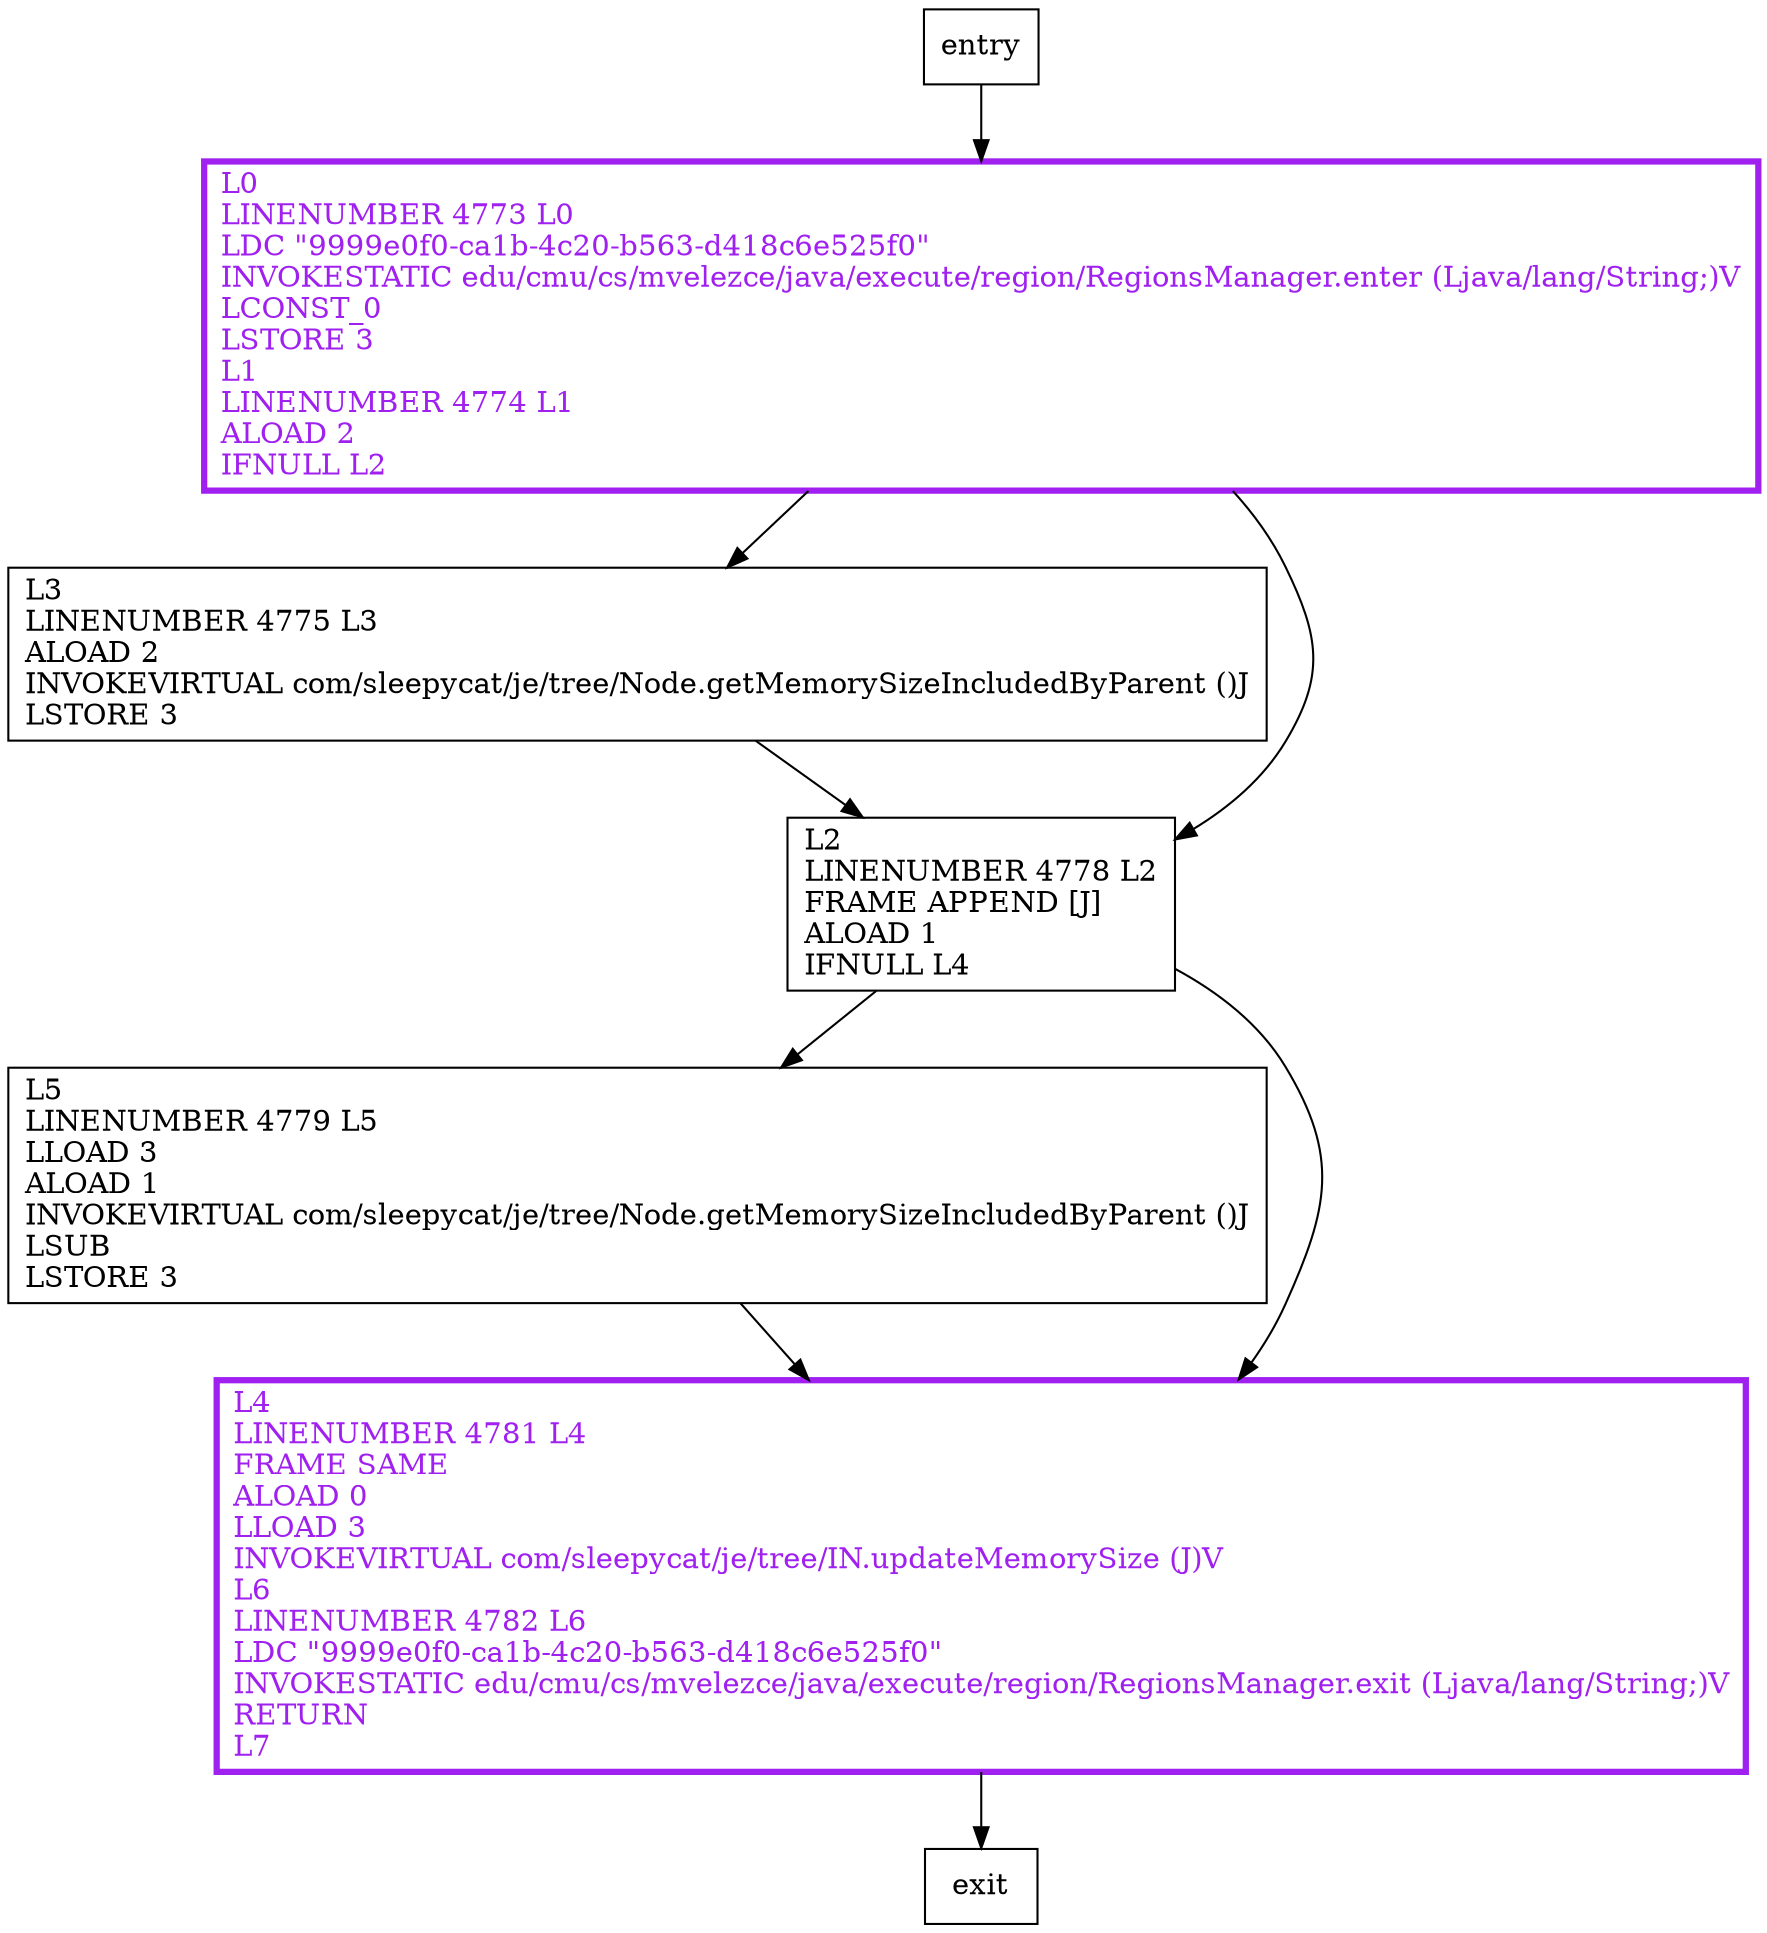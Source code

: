digraph updateMemorySize {
node [shape=record];
1564110809 [label="L3\lLINENUMBER 4775 L3\lALOAD 2\lINVOKEVIRTUAL com/sleepycat/je/tree/Node.getMemorySizeIncludedByParent ()J\lLSTORE 3\l"];
794223501 [label="L5\lLINENUMBER 4779 L5\lLLOAD 3\lALOAD 1\lINVOKEVIRTUAL com/sleepycat/je/tree/Node.getMemorySizeIncludedByParent ()J\lLSUB\lLSTORE 3\l"];
1758424671 [label="L0\lLINENUMBER 4773 L0\lLDC \"9999e0f0-ca1b-4c20-b563-d418c6e525f0\"\lINVOKESTATIC edu/cmu/cs/mvelezce/java/execute/region/RegionsManager.enter (Ljava/lang/String;)V\lLCONST_0\lLSTORE 3\lL1\lLINENUMBER 4774 L1\lALOAD 2\lIFNULL L2\l"];
1125542122 [label="L2\lLINENUMBER 4778 L2\lFRAME APPEND [J]\lALOAD 1\lIFNULL L4\l"];
1014550475 [label="L4\lLINENUMBER 4781 L4\lFRAME SAME\lALOAD 0\lLLOAD 3\lINVOKEVIRTUAL com/sleepycat/je/tree/IN.updateMemorySize (J)V\lL6\lLINENUMBER 4782 L6\lLDC \"9999e0f0-ca1b-4c20-b563-d418c6e525f0\"\lINVOKESTATIC edu/cmu/cs/mvelezce/java/execute/region/RegionsManager.exit (Ljava/lang/String;)V\lRETURN\lL7\l"];
entry;
exit;
1564110809 -> 1125542122
794223501 -> 1014550475
entry -> 1758424671
1758424671 -> 1564110809
1758424671 -> 1125542122
1125542122 -> 794223501
1125542122 -> 1014550475
1014550475 -> exit
1758424671[fontcolor="purple", penwidth=3, color="purple"];
1014550475[fontcolor="purple", penwidth=3, color="purple"];
}

